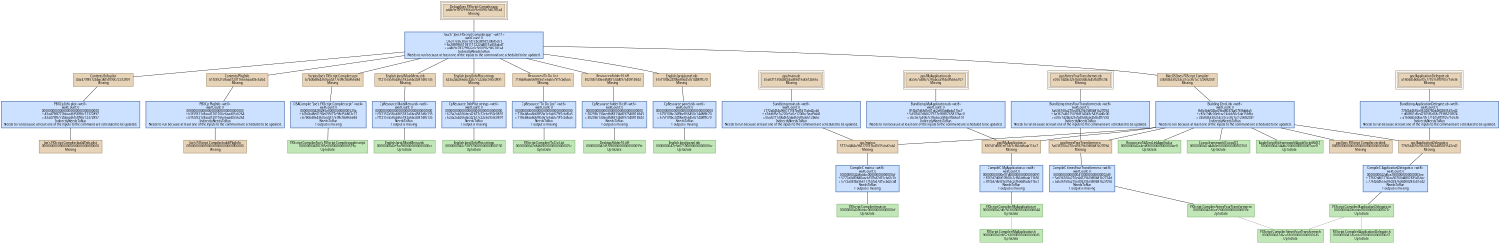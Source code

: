 digraph "Joe's FXScript Compiler" {
   size = "10.000000,8.500000";
   concentrate = false;

   node [ shape = box, style = filled, color = "0.3 0.5 0.6", fillcolor = "0.3 0.2 0.9", fontname = "Monaco", fontsize = "9" ];
   n00001 [ label = "Debug/Joes FXScript Compiler.app\nad4b9e78329966c0c9e0095c945281a4\nMissing", color = "0.1 0.5 0.5", fillcolor = "0.1 0.2 0.9", peripheries = 3 ];
   n00002 [ label = "Contents/Info.plist\n43a479f8772bbacd6f5f090c72372897\nMissing", color = "0.1 0.5 0.5", fillcolor = "0.1 0.2 0.9" ];
   n00003 [ label = "Joe's FXScript Compiler.build/Info.plist\n00000000000000000000000000000000\nMissing", color = "0.1 0.5 0.5", fillcolor = "0.1 0.2 0.9" ];
   n00004 [ label = "Contents/PkgInfo\nb1f33921c8aad1201166e6aad03c6264\nMissing", color = "0.1 0.5 0.5", fillcolor = "0.1 0.2 0.9" ];
   n00005 [ label = "Joe's FXScript Compiler.build/PkgInfo\n00000000000000000000000000000000\nMissing", color = "0.1 0.5 0.5", fillcolor = "0.1 0.2 0.9" ];
   n00006 [ label = "Scripts/Joe's FXScript Compiler.scpt\nb7b0bd8e4360cecbf77e98cf5b866e8d\nMissing", color = "0.1 0.5 0.5", fillcolor = "0.1 0.2 0.9" ];
   n00007 [ label = "FXScript Compiler/Joe's FXScript Compiler.applescript\n0000000042f0285e000000000000529a\nUpToDate" ];
   n00008 [ label = "English.lproj/MainMenu.nib\nf1f2157a58ab365182a6bc4581d8c135\nMissing", color = "0.1 0.5 0.5", fillcolor = "0.1 0.2 0.9" ];
   n00009 [ label = "English.lproj/MainMenu.nib\n0000000042e9ac9f00000000000000cc\nUpToDate" ];
   n00010 [ label = "English.lproj/InfoPlist.strings\n623a2ab266dec42b77c22ebc950c0891\nMissing", color = "0.1 0.5 0.5", fillcolor = "0.1 0.2 0.9" ];
   n00011 [ label = "English.lproj/InfoPlist.strings\n0000000042c318370000000000000130\nUpToDate" ];
   n00012 [ label = "Resources/To Do List\n718ab8aa6b6f859a1e6ab579f1cbd5a5\nMissing", color = "0.1 0.5 0.5", fillcolor = "0.1 0.2 0.9" ];
   n00013 [ label = "FXScript Compiler/To Do List\n0000000042e84f43000000000000025c\nUpToDate" ];
   n00014 [ label = "Resources/folder16.tiff\n30293b130aedfd83134d09754081b943\nMissing", color = "0.1 0.5 0.5", fillcolor = "0.1 0.2 0.9" ];
   n00015 [ label = "Desktop/folder16.tiff\n0000000042d55f90000000000000039e\nUpToDate" ];
   n00016 [ label = "English.lproj/panel.nib\n675f10fbc24f9be856450c1448fffc70\nMissing", color = "0.1 0.5 0.5", fillcolor = "0.1 0.2 0.9" ];
   n00017 [ label = "English.lproj/panel.nib\n0000000042e9a67100000000000000cc\nUpToDate" ];
   n00018 [ label = "ppc/main.o\n5772a04f4a966177f37bd7d15cbd2cd4\nMissing", color = "0.1 0.5 0.5", fillcolor = "0.1 0.2 0.9" ];
   n00019 [ label = "FXScript Compiler/main.m\n0000000042d6cbbc00000000000000cf\nUpToDate" ];
   n00020 [ label = "ppc/MyApplication.o\n81f2d7d6fd1e01dc2cf60ddfada11bc7\nMissing", color = "0.1 0.5 0.5", fillcolor = "0.1 0.2 0.9" ];
   n00021 [ label = "FXScript Compiler/MyApplication.m\n0000000042d6c5630000000000000044\nUpToDate" ];
   n00022 [ label = "ppc/timesFourTransformer.o\n5a636160a270e49329b7d80b81b27094\nMissing", color = "0.1 0.5 0.5", fillcolor = "0.1 0.2 0.9" ];
   n00023 [ label = "FXScript Compiler/timesFourTransformer.m\n0000000042d6ca59000000000000039c\nUpToDate" ];
   n00024 [ label = "ppc/ApplicationDelegate.o\n776f2d4655e06028760d480283541e42\nMissing", color = "0.1 0.5 0.5", fillcolor = "0.1 0.2 0.9" ];
   n00025 [ label = "FXScript Compiler/ApplicationDelegate.m\n0000000042d6cbbc000000000000027c\nUpToDate" ];
   n00026 [ label = "MacOS/Joes FXScript Compiler\n33b046330253c37ccc8c1cc129e8203f\nMissing", color = "0.1 0.5 0.5", fillcolor = "0.1 0.2 0.9" ];
   n00027 [ label = "ppc/main.ob\nb5afcf1130b46f2dad69d16dc612b66c\nMissing", color = "0.1 0.5 0.5", fillcolor = "0.1 0.2 0.9", peripheries = 3 ];
   n00028 [ label = "ppc/MyApplication.ob\ndcc567ab9b7c78abcca9fda9f5b6a107\nMissing", color = "0.1 0.5 0.5", fillcolor = "0.1 0.2 0.9", peripheries = 3 ];
   n00029 [ label = "ppc/timesFourTransformer.ob\ne0551d2bb3267b403db3e45fb4ff7c94\nMissing", color = "0.1 0.5 0.5", fillcolor = "0.1 0.2 0.9", peripheries = 3 ];
   n00030 [ label = "ppc/ApplicationDelegate.ob\na160dd5b0ba705771b158f910571e636\nMissing", color = "0.1 0.5 0.5", fillcolor = "0.1 0.2 0.9", peripheries = 3 ];
   n00031 [ label = "Resources/libZeroLinkAppStub.a\n0000000042a4ed830000000000000ae0\nUpToDate" ];
   n00032 [ label = "Cocoa.framework/Cocoa[C]\n0000000042d44b0e0000000000002260\nUpToDate" ];
   n00033 [ label = "AppleScriptKit.framework/AppleScriptKit[C]\n0000000042d44b20000000000007ace0\nUpToDate" ];
   n00034 [ label = "ppc/Joes FXScript Compiler.zerolink\n00000000000000000000000000000000\nMissing", color = "0.1 0.5 0.5", fillcolor = "0.1 0.2 0.9" ];
   n00035 [ label = "FXScript Compiler/MyApplication.h\n0000000042d852b300000000000000d5\nUpToDate" ];
   n00036 [ label = "FXScript Compiler/timesFourTransformer.h\n0000000042d6ca180000000000000145\nUpToDate" ];
   n00037 [ label = "FXScript Compiler/ApplicationDelegate.h\n0000000042d6cbbc00000000000000d7\nUpToDate" ];

   node [ shape = box, style = "filled,bold", color = "0.7 0.5 0.7", fillcolor = "0.7 0.2 1.0", fontname = "Monaco", fontsize = "9" ];
   c00001 [ label = "PBXCp Info.plist <wt:0>\nwaitCount: 0\n00000000000000000000000000000000\n^ 43a479f8772bbacd6f5f090c72372897\n= 43a479f8772bbacd6f5f090c72372897\nIndirectlyNeedsToRun\nNeeds to run because at least one of the inputs to the command are scheduled to be updated.", color = "0.6 0.5 0.7", fillcolor = "0.6 0.2 1.0" ];
   c00002 [ label = "PBXCp PkgInfo <wt:0>\nwaitCount: 0\n00000000000000000000000000000000\n^ b1f33921c8aad1201166e6aad03c6264\n= b1f33921c8aad1201166e6aad03c6264\nIndirectlyNeedsToRun\nNeeds to run because at least one of the inputs to the command are scheduled to be updated.", color = "0.6 0.5 0.7", fillcolor = "0.6 0.2 1.0" ];
   c00003 [ label = "OSACompile \"Joe's FXScript Compiler.scpt\" <wt:4>\nwaitCount: 0\n0000000042f0285e000000000000529a\n^ b7b0bd8e0190e695f77e98cf5b863c17\n= b7b0bd8e4360cecbf77e98cf5b866e8d\nNeedsToRun\n1 output is missing", color = "0.6 0.5 0.7", fillcolor = "0.6 0.2 1.0" ];
   c00004 [ label = "CpResource MainMenu.nib <wt:6>\nwaitCount: 0\n00000000000000000000000000000000\n^ f1f2157a58ab365182a6bc4581d8c135\n= f1f2157a58ab365182a6bc4581d8c135\nNeedsToRun\n1 output is missing", color = "0.6 0.5 0.7", fillcolor = "0.6 0.2 1.0" ];
   c00005 [ label = "CpResource InfoPlist.strings <wt:6>\nwaitCount: 0\n00000000000000000000000000000000\n^ 623a2ab266dec42b77c22ebc950c0891\n= 623a2ab266dec42b77c22ebc950c0891\nNeedsToRun\n1 output is missing", color = "0.6 0.5 0.7", fillcolor = "0.6 0.2 1.0" ];
   c00006 [ label = "CpResource \"To Do List\" <wt:6>\nwaitCount: 0\n00000000000000000000000000000000\n^ 718ab8aa6b6f859a1e6ab579f1cbd5a5\n= 718ab8aa6b6f859a1e6ab579f1cbd5a5\nNeedsToRun\n1 output is missing", color = "0.6 0.5 0.7", fillcolor = "0.6 0.2 1.0" ];
   c00007 [ label = "CpResource folder16.tiff <wt:6>\nwaitCount: 0\n00000000000000000000000000000000\n^ 30293b130aedfd83134d09754081b943\n= 30293b130aedfd83134d09754081b943\nNeedsToRun\n1 output is missing", color = "0.6 0.5 0.7", fillcolor = "0.6 0.2 1.0" ];
   c00008 [ label = "CpResource panel.nib <wt:6>\nwaitCount: 0\n00000000000000000000000000000000\n^ 675f10fbc24f9be856450c1448fffc70\n= 675f10fbc24f9be856450c1448fffc70\nNeedsToRun\n1 output is missing", color = "0.6 0.5 0.7", fillcolor = "0.6 0.2 1.0" ];
   c00009 [ label = "CompileC main.o <wt:8>\nwaitCount: 0\n0000000042d6cbbc00000000000000cf\n^ 5772a04f0840aacbf37bd7d15cbd2c1b\n= 5772a04f4a966177f37bd7d15cbd2cd4\nNeedsToRun\n1 output is missing", color = "0.6 0.5 0.7", fillcolor = "0.6 0.2 1.0" ];
   c00010 [ label = "CompileC MyApplication.o <wt:8>\nwaitCount: 0\n00000000000e97d00000000000000091\n^ 81f2d7d6fd10960c2cf60ddfada11b56\n= 81f2d7d6fd1e01dc2cf60ddfada11bc7\nNeedsToRun\n1 output is missing", color = "0.6 0.5 0.7", fillcolor = "0.6 0.2 1.0" ];
   c00011 [ label = "CompileC timesFourTransformer.o <wt:8>\nwaitCount: 0\n000000000000004100000000000002d9\n^ 5a636160a270e4d229b7d80b81b2724d\n= 5a636160a270e49329b7d80b81b27094\nNeedsToRun\n1 output is missing", color = "0.6 0.5 0.7", fillcolor = "0.6 0.2 1.0" ];
   c00012 [ label = "CompileC ApplicationDelegate.o <wt:8>\nwaitCount: 0\n0000000042d6ca1800000000000003ee\n^ 776f2d461736aa30760d480283541dac\n= 776f2d4655e06028760d480283541e42\nNeedsToRun\n1 output is missing", color = "0.6 0.5 0.7", fillcolor = "0.6 0.2 1.0" ];
   c00013 [ label = "Bundlizing main.ob <wt:8>\nwaitCount: 0\n5772a04f4a966177f37bd7d15cbd2cd4\n^ e2dd6f5e7a220e5a5e1206bc9aaf9ab8\n= b5afcf1130b46f2dad69d16dc612b66c\nIndirectlyNeedsToRun\nNeeds to run because at least one of the inputs to the command are scheduled to be updated.", color = "0.6 0.5 0.7", fillcolor = "0.6 0.2 1.0" ];
   c00014 [ label = "Bundlizing MyApplication.ob <wt:8>\nwaitCount: 0\n81f2d7d6fd1e01dc2cf60ddfada11bc7\n^ 5d37b07d66627977e05ff0765817bac0\n= dcc567ab9b7c78abcca9fda9f5b6a107\nIndirectlyNeedsToRun\nNeeds to run because at least one of the inputs to the command are scheduled to be updated.", color = "0.6 0.5 0.7", fillcolor = "0.6 0.2 1.0" ];
   c00015 [ label = "Bundlizing timesFourTransformer.ob <wt:8>\nwaitCount: 0\n5a636160a270e49329b7d80b81b27094\n^ ba367c4b11569fd314043c54354d0c00\n= e0551d2bb3267b403db3e45fb4ff7c94\nIndirectlyNeedsToRun\nNeeds to run because at least one of the inputs to the command are scheduled to be updated.", color = "0.6 0.5 0.7", fillcolor = "0.6 0.2 1.0" ];
   c00016 [ label = "Bundlizing ApplicationDelegate.ob <wt:8>\nwaitCount: 0\n776f2d4655e06028760d480283541e42\n^ d60ff01d5e47655f6d18c7938625f874\n= a160dd5b0ba705771b158f910571e636\nIndirectlyNeedsToRun\nNeeds to run because at least one of the inputs to the command are scheduled to be updated.", color = "0.6 0.5 0.7", fillcolor = "0.6 0.2 1.0" ];
   c00017 [ label = "Building ZeroLink <wt:8>\nwaitCount: 0\nfb8c3bbf02bc09bd80374a07f3fddda5\n^ c83c7d8c00efcac14cbb56c6da15fd9a\n= 33b046330253c37ccc8c1cc129e8203f\nIndirectlyNeedsToRun\nNeeds to run because at least one of the inputs to the command are scheduled to be updated.", color = "0.6 0.5 0.7", fillcolor = "0.6 0.2 1.0" ];
   c00018 [ label = "Touch \"Joes FXScript Compiler.app\" <wt:11>\nwaitCount: 0\nc36317ee630a77d1ebcd49493d045d73\n^ 6e28899651931111222d4015a956dcd7\n= ad4b9e78329966c0c9e0095c945281a4\nIndirectlyNeedsToRun\nNeeds to run because at least one of the inputs to the command are scheduled to be updated.", color = "0.6 0.5 0.7", fillcolor = "0.6 0.2 1.0" ];

   edge [ style = solid, color = black, arrowhead = none, arrowtail = normal ];
   n00001 -> { c00018 };
   n00002 -> { c00001 };
   n00004 -> { c00002 };
   n00006 -> { c00003 };
   n00008 -> { c00004 };
   n00010 -> { c00005 };
   n00012 -> { c00006 };
   n00014 -> { c00007 };
   n00016 -> { c00008 };
   n00018 -> { c00009 };
   n00020 -> { c00010 };
   n00022 -> { c00011 };
   n00024 -> { c00012 };
   n00026 -> { c00017 };
   n00027 -> { c00013 };
   n00028 -> { c00014 };
   n00029 -> { c00015 };
   n00030 -> { c00016 };
   c00001 -> { n00003 };
   c00002 -> { n00005 n00005 };
   c00003 -> { n00007 };
   c00004 -> { n00009 n00009 };
   c00005 -> { n00011 n00011 };
   c00006 -> { n00013 n00013 };
   c00007 -> { n00015 n00015 };
   c00008 -> { n00017 n00017 };
   c00009 -> { n00019 };
   c00010 -> { n00021 };
   c00011 -> { n00023 };
   c00012 -> { n00025 };
   c00013 -> { n00018 };
   c00014 -> { n00020 };
   c00015 -> { n00022 };
   c00016 -> { n00024 };
   c00017 -> { n00018 n00020 n00022 n00024 n00031 n00032 n00033 n00034 };
   c00018 -> { n00002 n00004 n00006 n00008 n00010 n00012 n00014 n00016 n00026 };

   edge [ style = solid, color = gray60, arrowhead = none, arrowtail = normal ];
   n00021 -> { n00035 };
   n00023 -> { n00036 };
   n00025 -> { n00037 n00036 };
}

